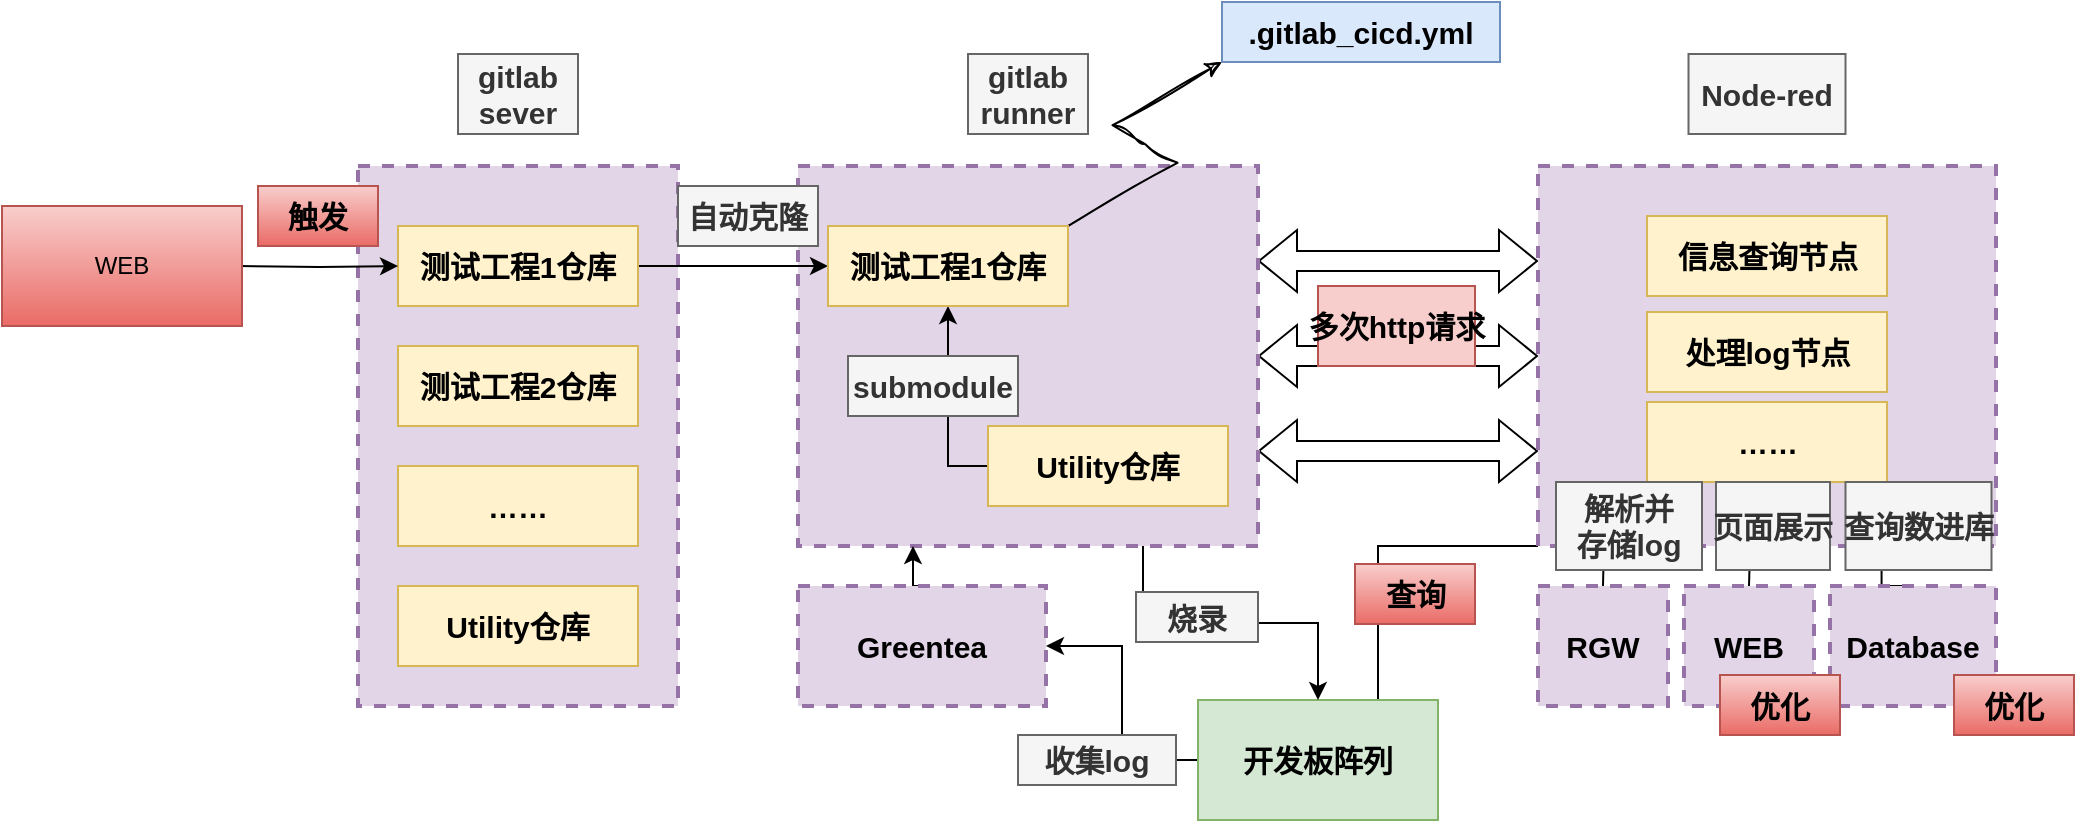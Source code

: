 <mxfile scale="1.45" border="10" version="24.0.4" type="device">
  <diagram name="第 1 页" id="Jd7-73F074mrr_AuGgJH">
    <mxGraphModel dx="2234" dy="836" grid="0" gridSize="10" guides="1" tooltips="1" connect="1" arrows="1" fold="1" page="0" pageScale="1" pageWidth="827" pageHeight="1169" math="0" shadow="0">
      <root>
        <mxCell id="0" />
        <mxCell id="1" parent="0" />
        <mxCell id="nYVsloN-27Saqx4OQUJ_-3" style="edgeStyle=orthogonalEdgeStyle;rounded=0;orthogonalLoop=1;jettySize=auto;html=1;exitX=1;exitY=0.5;exitDx=0;exitDy=0;entryX=0;entryY=0.5;entryDx=0;entryDy=0;shape=flexArrow;startArrow=block;" parent="1" source="VpwYdxR6YieiCVpPiCMP-21" target="nYVsloN-27Saqx4OQUJ_-2" edge="1">
          <mxGeometry relative="1" as="geometry" />
        </mxCell>
        <mxCell id="nYVsloN-27Saqx4OQUJ_-4" style="edgeStyle=orthogonalEdgeStyle;rounded=0;orthogonalLoop=1;jettySize=auto;html=1;exitX=1;exitY=0.25;exitDx=0;exitDy=0;entryX=0;entryY=0.25;entryDx=0;entryDy=0;shape=flexArrow;startArrow=block;" parent="1" source="VpwYdxR6YieiCVpPiCMP-21" target="nYVsloN-27Saqx4OQUJ_-2" edge="1">
          <mxGeometry relative="1" as="geometry" />
        </mxCell>
        <mxCell id="nYVsloN-27Saqx4OQUJ_-5" style="edgeStyle=orthogonalEdgeStyle;rounded=0;orthogonalLoop=1;jettySize=auto;html=1;exitX=1;exitY=0.75;exitDx=0;exitDy=0;entryX=0;entryY=0.75;entryDx=0;entryDy=0;shape=flexArrow;startArrow=block;" parent="1" source="VpwYdxR6YieiCVpPiCMP-21" target="nYVsloN-27Saqx4OQUJ_-2" edge="1">
          <mxGeometry relative="1" as="geometry" />
        </mxCell>
        <mxCell id="VpwYdxR6YieiCVpPiCMP-21" value="" style="rounded=0;whiteSpace=wrap;html=1;dashed=1;strokeWidth=2;fillColor=#e1d5e7;strokeColor=#9673a6;" parent="1" vertex="1">
          <mxGeometry x="-143" y="444" width="230" height="190" as="geometry" />
        </mxCell>
        <mxCell id="VpwYdxR6YieiCVpPiCMP-20" value="" style="rounded=0;whiteSpace=wrap;html=1;dashed=1;strokeWidth=2;fillColor=#e1d5e7;strokeColor=#9673a6;" parent="1" vertex="1">
          <mxGeometry x="-363" y="444" width="160" height="270" as="geometry" />
        </mxCell>
        <mxCell id="VpwYdxR6YieiCVpPiCMP-14" style="edgeStyle=orthogonalEdgeStyle;rounded=0;orthogonalLoop=1;jettySize=auto;html=1;exitX=1;exitY=0.5;exitDx=0;exitDy=0;entryX=0;entryY=0.5;entryDx=0;entryDy=0;" parent="1" source="VpwYdxR6YieiCVpPiCMP-1" target="VpwYdxR6YieiCVpPiCMP-7" edge="1">
          <mxGeometry relative="1" as="geometry" />
        </mxCell>
        <mxCell id="VpwYdxR6YieiCVpPiCMP-1" value="测试工程1仓库" style="rounded=0;whiteSpace=wrap;html=1;fillColor=#fff2cc;strokeColor=#d6b656;fontSize=15;fontStyle=1" parent="1" vertex="1">
          <mxGeometry x="-343" y="474" width="120" height="40" as="geometry" />
        </mxCell>
        <mxCell id="VpwYdxR6YieiCVpPiCMP-3" value="测试工程2仓库" style="rounded=0;whiteSpace=wrap;html=1;fillColor=#fff2cc;strokeColor=#d6b656;fontSize=15;fontStyle=1" parent="1" vertex="1">
          <mxGeometry x="-343" y="534" width="120" height="40" as="geometry" />
        </mxCell>
        <mxCell id="VpwYdxR6YieiCVpPiCMP-4" value="……" style="rounded=0;whiteSpace=wrap;html=1;fillColor=#fff2cc;strokeColor=#d6b656;fontSize=15;fontStyle=1" parent="1" vertex="1">
          <mxGeometry x="-343" y="594" width="120" height="40" as="geometry" />
        </mxCell>
        <mxCell id="VpwYdxR6YieiCVpPiCMP-6" value="Utility仓库" style="rounded=0;whiteSpace=wrap;html=1;fillColor=#fff2cc;strokeColor=#d6b656;fontSize=15;fontStyle=1" parent="1" vertex="1">
          <mxGeometry x="-343" y="654" width="120" height="40" as="geometry" />
        </mxCell>
        <mxCell id="VpwYdxR6YieiCVpPiCMP-18" style="edgeStyle=orthogonalEdgeStyle;rounded=0;orthogonalLoop=1;jettySize=auto;html=1;exitX=0.5;exitY=1;exitDx=0;exitDy=0;entryX=0;entryY=0.5;entryDx=0;entryDy=0;startArrow=classic;startFill=1;endArrow=none;endFill=0;" parent="1" source="VpwYdxR6YieiCVpPiCMP-7" target="VpwYdxR6YieiCVpPiCMP-10" edge="1">
          <mxGeometry relative="1" as="geometry" />
        </mxCell>
        <mxCell id="VpwYdxR6YieiCVpPiCMP-29" style="rounded=0;orthogonalLoop=1;jettySize=auto;html=1;exitX=1;exitY=0;exitDx=0;exitDy=0;entryX=0;entryY=1;entryDx=0;entryDy=0;sketch=1;curveFitting=1;jiggle=2;flowAnimation=0;edgeStyle=isometricEdgeStyle;" parent="1" source="VpwYdxR6YieiCVpPiCMP-7" target="VpwYdxR6YieiCVpPiCMP-28" edge="1">
          <mxGeometry relative="1" as="geometry" />
        </mxCell>
        <mxCell id="VpwYdxR6YieiCVpPiCMP-7" value="测试工程1仓库" style="rounded=0;whiteSpace=wrap;html=1;fillColor=#fff2cc;strokeColor=#d6b656;fontSize=15;fontStyle=1" parent="1" vertex="1">
          <mxGeometry x="-128" y="474" width="120" height="40" as="geometry" />
        </mxCell>
        <mxCell id="VpwYdxR6YieiCVpPiCMP-10" value="Utility仓库" style="rounded=0;whiteSpace=wrap;html=1;fillColor=#fff2cc;strokeColor=#d6b656;fontSize=15;fontStyle=1" parent="1" vertex="1">
          <mxGeometry x="-48" y="574" width="120" height="40" as="geometry" />
        </mxCell>
        <mxCell id="VpwYdxR6YieiCVpPiCMP-12" style="edgeStyle=orthogonalEdgeStyle;rounded=0;orthogonalLoop=1;jettySize=auto;html=1;exitX=1;exitY=0.5;exitDx=0;exitDy=0;exitPerimeter=0;entryX=0;entryY=0.5;entryDx=0;entryDy=0;" parent="1" target="VpwYdxR6YieiCVpPiCMP-1" edge="1">
          <mxGeometry relative="1" as="geometry">
            <mxPoint x="-423" y="494" as="sourcePoint" />
          </mxGeometry>
        </mxCell>
        <mxCell id="VpwYdxR6YieiCVpPiCMP-16" value="&lt;span style=&quot;font-size: 15px; text-wrap: nowrap;&quot;&gt;&lt;b&gt;触发&lt;/b&gt;&lt;/span&gt;" style="text;html=1;align=center;verticalAlign=middle;whiteSpace=wrap;rounded=0;fillColor=#f8cecc;strokeColor=#b85450;gradientColor=#ea6b66;" parent="1" vertex="1">
          <mxGeometry x="-413" y="454" width="60" height="30" as="geometry" />
        </mxCell>
        <mxCell id="VpwYdxR6YieiCVpPiCMP-17" value="&lt;span style=&quot;font-size: 15px; text-wrap: nowrap;&quot;&gt;&lt;b&gt;自动克隆&lt;/b&gt;&lt;/span&gt;" style="text;html=1;align=center;verticalAlign=middle;whiteSpace=wrap;rounded=0;fillColor=#f5f5f5;fontColor=#333333;strokeColor=#666666;" parent="1" vertex="1">
          <mxGeometry x="-203" y="454" width="70" height="30" as="geometry" />
        </mxCell>
        <mxCell id="VpwYdxR6YieiCVpPiCMP-19" value="&lt;span style=&quot;font-size: 15px; text-wrap: nowrap;&quot;&gt;&lt;b&gt;submodule&lt;/b&gt;&lt;/span&gt;" style="text;html=1;align=center;verticalAlign=middle;whiteSpace=wrap;rounded=0;fillColor=#f5f5f5;fontColor=#333333;strokeColor=#666666;" parent="1" vertex="1">
          <mxGeometry x="-118" y="539" width="85" height="30" as="geometry" />
        </mxCell>
        <mxCell id="VpwYdxR6YieiCVpPiCMP-26" value="&lt;div&gt;&lt;b style=&quot;font-size: 15px; text-wrap: nowrap;&quot;&gt;gitlab&lt;/b&gt;&lt;/div&gt;&lt;b style=&quot;font-size: 15px; text-wrap: nowrap;&quot;&gt;runner&lt;/b&gt;" style="text;html=1;align=center;verticalAlign=middle;whiteSpace=wrap;rounded=0;fillColor=#f5f5f5;fontColor=#333333;strokeColor=#666666;" parent="1" vertex="1">
          <mxGeometry x="-58" y="388" width="60" height="40" as="geometry" />
        </mxCell>
        <mxCell id="VpwYdxR6YieiCVpPiCMP-27" value="&lt;div&gt;&lt;b style=&quot;font-size: 15px; text-wrap: nowrap;&quot;&gt;gitlab&lt;/b&gt;&lt;/div&gt;&lt;span style=&quot;font-size: 15px; text-wrap: nowrap;&quot;&gt;&lt;b&gt;sever&lt;/b&gt;&lt;/span&gt;" style="text;html=1;align=center;verticalAlign=middle;whiteSpace=wrap;rounded=0;fillColor=#f5f5f5;fontColor=#333333;strokeColor=#666666;" parent="1" vertex="1">
          <mxGeometry x="-313" y="388" width="60" height="40" as="geometry" />
        </mxCell>
        <mxCell id="VpwYdxR6YieiCVpPiCMP-28" value="&lt;b&gt;&lt;font style=&quot;font-size: 15px;&quot;&gt;.gitlab_cicd.yml&lt;/font&gt;&lt;/b&gt;" style="rounded=0;whiteSpace=wrap;html=1;fillColor=#dae8fc;strokeColor=#6c8ebf;" parent="1" vertex="1">
          <mxGeometry x="69" y="362" width="139" height="30" as="geometry" />
        </mxCell>
        <mxCell id="VpwYdxR6YieiCVpPiCMP-33" style="edgeStyle=orthogonalEdgeStyle;rounded=0;orthogonalLoop=1;jettySize=auto;html=1;exitX=1;exitY=0.5;exitDx=0;exitDy=0;startArrow=classic;startFill=1;endArrow=none;endFill=0;" parent="1" source="VpwYdxR6YieiCVpPiCMP-30" target="VpwYdxR6YieiCVpPiCMP-31" edge="1">
          <mxGeometry relative="1" as="geometry">
            <mxPoint x="68" y="906" as="sourcePoint" />
          </mxGeometry>
        </mxCell>
        <mxCell id="nYVsloN-27Saqx4OQUJ_-12" style="edgeStyle=orthogonalEdgeStyle;rounded=0;orthogonalLoop=1;jettySize=auto;html=1;exitX=0.5;exitY=0;exitDx=0;exitDy=0;entryX=0.25;entryY=1;entryDx=0;entryDy=0;" parent="1" source="VpwYdxR6YieiCVpPiCMP-30" target="VpwYdxR6YieiCVpPiCMP-21" edge="1">
          <mxGeometry relative="1" as="geometry" />
        </mxCell>
        <mxCell id="VpwYdxR6YieiCVpPiCMP-30" value="&lt;b&gt;&lt;font style=&quot;font-size: 15px;&quot;&gt;Greentea&lt;/font&gt;&lt;/b&gt;" style="rounded=0;whiteSpace=wrap;html=1;fillColor=#e1d5e7;strokeColor=#9673a6;dashed=1;strokeWidth=2;" parent="1" vertex="1">
          <mxGeometry x="-143" y="654" width="124" height="60" as="geometry" />
        </mxCell>
        <mxCell id="96XgoVTAKxA-mke_sgVg-2" style="edgeStyle=orthogonalEdgeStyle;rounded=0;orthogonalLoop=1;jettySize=auto;html=1;exitX=0.75;exitY=0;exitDx=0;exitDy=0;entryX=0;entryY=1;entryDx=0;entryDy=0;endArrow=none;endFill=0;" edge="1" parent="1" source="VpwYdxR6YieiCVpPiCMP-31" target="nYVsloN-27Saqx4OQUJ_-2">
          <mxGeometry relative="1" as="geometry">
            <Array as="points">
              <mxPoint x="147" y="634" />
            </Array>
          </mxGeometry>
        </mxCell>
        <mxCell id="VpwYdxR6YieiCVpPiCMP-31" value="&lt;span style=&quot;font-size: 15px;&quot;&gt;&lt;b&gt;开发板阵列&lt;/b&gt;&lt;/span&gt;" style="rounded=0;whiteSpace=wrap;html=1;fillColor=#d5e8d4;strokeColor=#82b366;" parent="1" vertex="1">
          <mxGeometry x="57" y="711" width="120" height="60" as="geometry" />
        </mxCell>
        <mxCell id="VpwYdxR6YieiCVpPiCMP-39" style="edgeStyle=orthogonalEdgeStyle;rounded=0;orthogonalLoop=1;jettySize=auto;html=1;entryX=0.5;entryY=0;entryDx=0;entryDy=0;exitX=0.75;exitY=1;exitDx=0;exitDy=0;" parent="1" source="VpwYdxR6YieiCVpPiCMP-21" target="VpwYdxR6YieiCVpPiCMP-31" edge="1">
          <mxGeometry relative="1" as="geometry">
            <mxPoint x="95" y="716" as="sourcePoint" />
          </mxGeometry>
        </mxCell>
        <mxCell id="VpwYdxR6YieiCVpPiCMP-41" value="&lt;b style=&quot;font-size: 15px; text-wrap: nowrap;&quot;&gt;烧录&lt;/b&gt;" style="text;html=1;align=center;verticalAlign=middle;whiteSpace=wrap;rounded=0;fillColor=#f5f5f5;fontColor=#333333;strokeColor=#666666;" parent="1" vertex="1">
          <mxGeometry x="26" y="657" width="61" height="25" as="geometry" />
        </mxCell>
        <mxCell id="VpwYdxR6YieiCVpPiCMP-42" value="&lt;b style=&quot;font-size: 15px; text-wrap: nowrap;&quot;&gt;收集log&lt;/b&gt;" style="text;html=1;align=center;verticalAlign=middle;whiteSpace=wrap;rounded=0;fillColor=#f5f5f5;fontColor=#333333;strokeColor=#666666;" parent="1" vertex="1">
          <mxGeometry x="-33" y="728.5" width="79" height="25" as="geometry" />
        </mxCell>
        <mxCell id="nYVsloN-27Saqx4OQUJ_-2" value="" style="rounded=0;whiteSpace=wrap;html=1;dashed=1;strokeWidth=2;fillColor=#e1d5e7;strokeColor=#9673a6;" parent="1" vertex="1">
          <mxGeometry x="227" y="444" width="229" height="190" as="geometry" />
        </mxCell>
        <mxCell id="nYVsloN-27Saqx4OQUJ_-6" value="&lt;div&gt;&lt;span style=&quot;font-size: 15px; text-wrap: nowrap;&quot;&gt;&lt;b&gt;Node-red&lt;/b&gt;&lt;/span&gt;&lt;/div&gt;" style="text;html=1;align=center;verticalAlign=middle;whiteSpace=wrap;rounded=0;fillColor=#f5f5f5;fontColor=#333333;strokeColor=#666666;" parent="1" vertex="1">
          <mxGeometry x="302.25" y="388" width="78.5" height="40" as="geometry" />
        </mxCell>
        <mxCell id="nYVsloN-27Saqx4OQUJ_-14" style="edgeStyle=orthogonalEdgeStyle;rounded=0;orthogonalLoop=1;jettySize=auto;html=1;exitX=0.5;exitY=0;exitDx=0;exitDy=0;entryX=0.75;entryY=1;entryDx=0;entryDy=0;" parent="1" source="nYVsloN-27Saqx4OQUJ_-7" target="nYVsloN-27Saqx4OQUJ_-2" edge="1">
          <mxGeometry relative="1" as="geometry" />
        </mxCell>
        <mxCell id="nYVsloN-27Saqx4OQUJ_-7" value="&lt;b&gt;&lt;font style=&quot;font-size: 15px;&quot;&gt;Database&lt;/font&gt;&lt;/b&gt;" style="rounded=0;whiteSpace=wrap;html=1;fillColor=#e1d5e7;strokeColor=#9673a6;dashed=1;strokeWidth=2;" parent="1" vertex="1">
          <mxGeometry x="373" y="654" width="83" height="60" as="geometry" />
        </mxCell>
        <mxCell id="nYVsloN-27Saqx4OQUJ_-8" value="&lt;b&gt;&lt;font style=&quot;font-size: 15px;&quot;&gt;RGW&lt;/font&gt;&lt;/b&gt;" style="rounded=0;whiteSpace=wrap;html=1;fillColor=#e1d5e7;strokeColor=#9673a6;dashed=1;strokeWidth=2;" parent="1" vertex="1">
          <mxGeometry x="227" y="654" width="65" height="60" as="geometry" />
        </mxCell>
        <mxCell id="nYVsloN-27Saqx4OQUJ_-13" style="edgeStyle=orthogonalEdgeStyle;rounded=0;orthogonalLoop=1;jettySize=auto;html=1;exitX=0.5;exitY=0;exitDx=0;exitDy=0;entryX=0.144;entryY=0.995;entryDx=0;entryDy=0;entryPerimeter=0;" parent="1" source="nYVsloN-27Saqx4OQUJ_-8" target="nYVsloN-27Saqx4OQUJ_-2" edge="1">
          <mxGeometry relative="1" as="geometry" />
        </mxCell>
        <mxCell id="nYVsloN-27Saqx4OQUJ_-19" value="信息查询节点" style="rounded=0;whiteSpace=wrap;html=1;fillColor=#fff2cc;strokeColor=#d6b656;fontSize=15;fontStyle=1" parent="1" vertex="1">
          <mxGeometry x="281.5" y="469" width="120" height="40" as="geometry" />
        </mxCell>
        <mxCell id="nYVsloN-27Saqx4OQUJ_-20" value="处理log节点" style="rounded=0;whiteSpace=wrap;html=1;fillColor=#fff2cc;strokeColor=#d6b656;fontSize=15;fontStyle=1" parent="1" vertex="1">
          <mxGeometry x="281.5" y="517" width="120" height="40" as="geometry" />
        </mxCell>
        <mxCell id="nYVsloN-27Saqx4OQUJ_-21" value="……" style="rounded=0;whiteSpace=wrap;html=1;fillColor=#fff2cc;strokeColor=#d6b656;fontSize=15;fontStyle=1" parent="1" vertex="1">
          <mxGeometry x="281.5" y="562" width="120" height="40" as="geometry" />
        </mxCell>
        <mxCell id="VpwYdxR6YieiCVpPiCMP-49" value="&lt;b style=&quot;font-size: 15px; text-wrap: nowrap;&quot;&gt;解析并&lt;/b&gt;&lt;div&gt;&lt;b style=&quot;font-size: 15px; text-wrap: nowrap;&quot;&gt;存储log&lt;/b&gt;&lt;/div&gt;" style="text;html=1;align=center;verticalAlign=middle;whiteSpace=wrap;rounded=0;fillColor=#f5f5f5;fontColor=#333333;strokeColor=#666666;" parent="1" vertex="1">
          <mxGeometry x="236" y="602" width="73" height="44" as="geometry" />
        </mxCell>
        <mxCell id="nYVsloN-27Saqx4OQUJ_-17" value="&lt;span style=&quot;font-size: 15px; text-wrap: nowrap;&quot;&gt;&lt;b&gt;查询数进库&lt;/b&gt;&lt;/span&gt;" style="text;html=1;align=center;verticalAlign=middle;whiteSpace=wrap;rounded=0;fillColor=#f5f5f5;fontColor=#333333;strokeColor=#666666;" parent="1" vertex="1">
          <mxGeometry x="380.75" y="602" width="73" height="44" as="geometry" />
        </mxCell>
        <mxCell id="nYVsloN-27Saqx4OQUJ_-22" value="&lt;div&gt;&lt;span style=&quot;font-size: 15px; text-wrap: nowrap;&quot;&gt;&lt;b&gt;多次http请求&lt;/b&gt;&lt;/span&gt;&lt;/div&gt;" style="text;html=1;align=center;verticalAlign=middle;whiteSpace=wrap;rounded=0;fillColor=#f8cecc;strokeColor=#b85450;" parent="1" vertex="1">
          <mxGeometry x="117" y="504" width="78.5" height="40" as="geometry" />
        </mxCell>
        <mxCell id="nYVsloN-27Saqx4OQUJ_-23" value="&lt;b&gt;&lt;font style=&quot;font-size: 15px;&quot;&gt;WEB&lt;/font&gt;&lt;/b&gt;" style="rounded=0;whiteSpace=wrap;html=1;fillColor=#e1d5e7;strokeColor=#9673a6;dashed=1;strokeWidth=2;" parent="1" vertex="1">
          <mxGeometry x="300" y="654" width="65" height="60" as="geometry" />
        </mxCell>
        <mxCell id="nYVsloN-27Saqx4OQUJ_-24" style="edgeStyle=orthogonalEdgeStyle;rounded=0;orthogonalLoop=1;jettySize=auto;html=1;exitX=0.5;exitY=0;exitDx=0;exitDy=0;entryX=0.463;entryY=1.005;entryDx=0;entryDy=0;entryPerimeter=0;" parent="1" source="nYVsloN-27Saqx4OQUJ_-23" target="nYVsloN-27Saqx4OQUJ_-2" edge="1">
          <mxGeometry relative="1" as="geometry" />
        </mxCell>
        <mxCell id="nYVsloN-27Saqx4OQUJ_-25" value="&lt;span style=&quot;font-size: 15px; text-wrap: nowrap;&quot;&gt;&lt;b&gt;页面展示&lt;/b&gt;&lt;/span&gt;" style="text;html=1;align=center;verticalAlign=middle;whiteSpace=wrap;rounded=0;fillColor=#f5f5f5;fontColor=#333333;strokeColor=#666666;" parent="1" vertex="1">
          <mxGeometry x="316" y="602" width="57" height="44" as="geometry" />
        </mxCell>
        <mxCell id="96XgoVTAKxA-mke_sgVg-1" value="WEB" style="rounded=0;whiteSpace=wrap;html=1;fillColor=#f8cecc;strokeColor=#b85450;gradientColor=#ea6b66;" vertex="1" parent="1">
          <mxGeometry x="-541" y="464" width="120" height="60" as="geometry" />
        </mxCell>
        <mxCell id="96XgoVTAKxA-mke_sgVg-3" value="&lt;span style=&quot;font-size: 15px; text-wrap: nowrap;&quot;&gt;&lt;b&gt;查询&lt;/b&gt;&lt;/span&gt;" style="text;html=1;align=center;verticalAlign=middle;whiteSpace=wrap;rounded=0;fillColor=#f8cecc;strokeColor=#b85450;gradientColor=#ea6b66;" vertex="1" parent="1">
          <mxGeometry x="135.5" y="643" width="60" height="30" as="geometry" />
        </mxCell>
        <mxCell id="96XgoVTAKxA-mke_sgVg-4" value="&lt;span style=&quot;font-size: 15px; text-wrap: nowrap;&quot;&gt;&lt;b&gt;优化&lt;/b&gt;&lt;/span&gt;" style="text;html=1;align=center;verticalAlign=middle;whiteSpace=wrap;rounded=0;fillColor=#f8cecc;strokeColor=#b85450;gradientColor=#ea6b66;" vertex="1" parent="1">
          <mxGeometry x="435" y="698.5" width="60" height="30" as="geometry" />
        </mxCell>
        <mxCell id="96XgoVTAKxA-mke_sgVg-5" value="&lt;span style=&quot;font-size: 15px; text-wrap: nowrap;&quot;&gt;&lt;b&gt;优化&lt;/b&gt;&lt;/span&gt;" style="text;html=1;align=center;verticalAlign=middle;whiteSpace=wrap;rounded=0;fillColor=#f8cecc;strokeColor=#b85450;gradientColor=#ea6b66;" vertex="1" parent="1">
          <mxGeometry x="318" y="698.5" width="60" height="30" as="geometry" />
        </mxCell>
      </root>
    </mxGraphModel>
  </diagram>
</mxfile>
